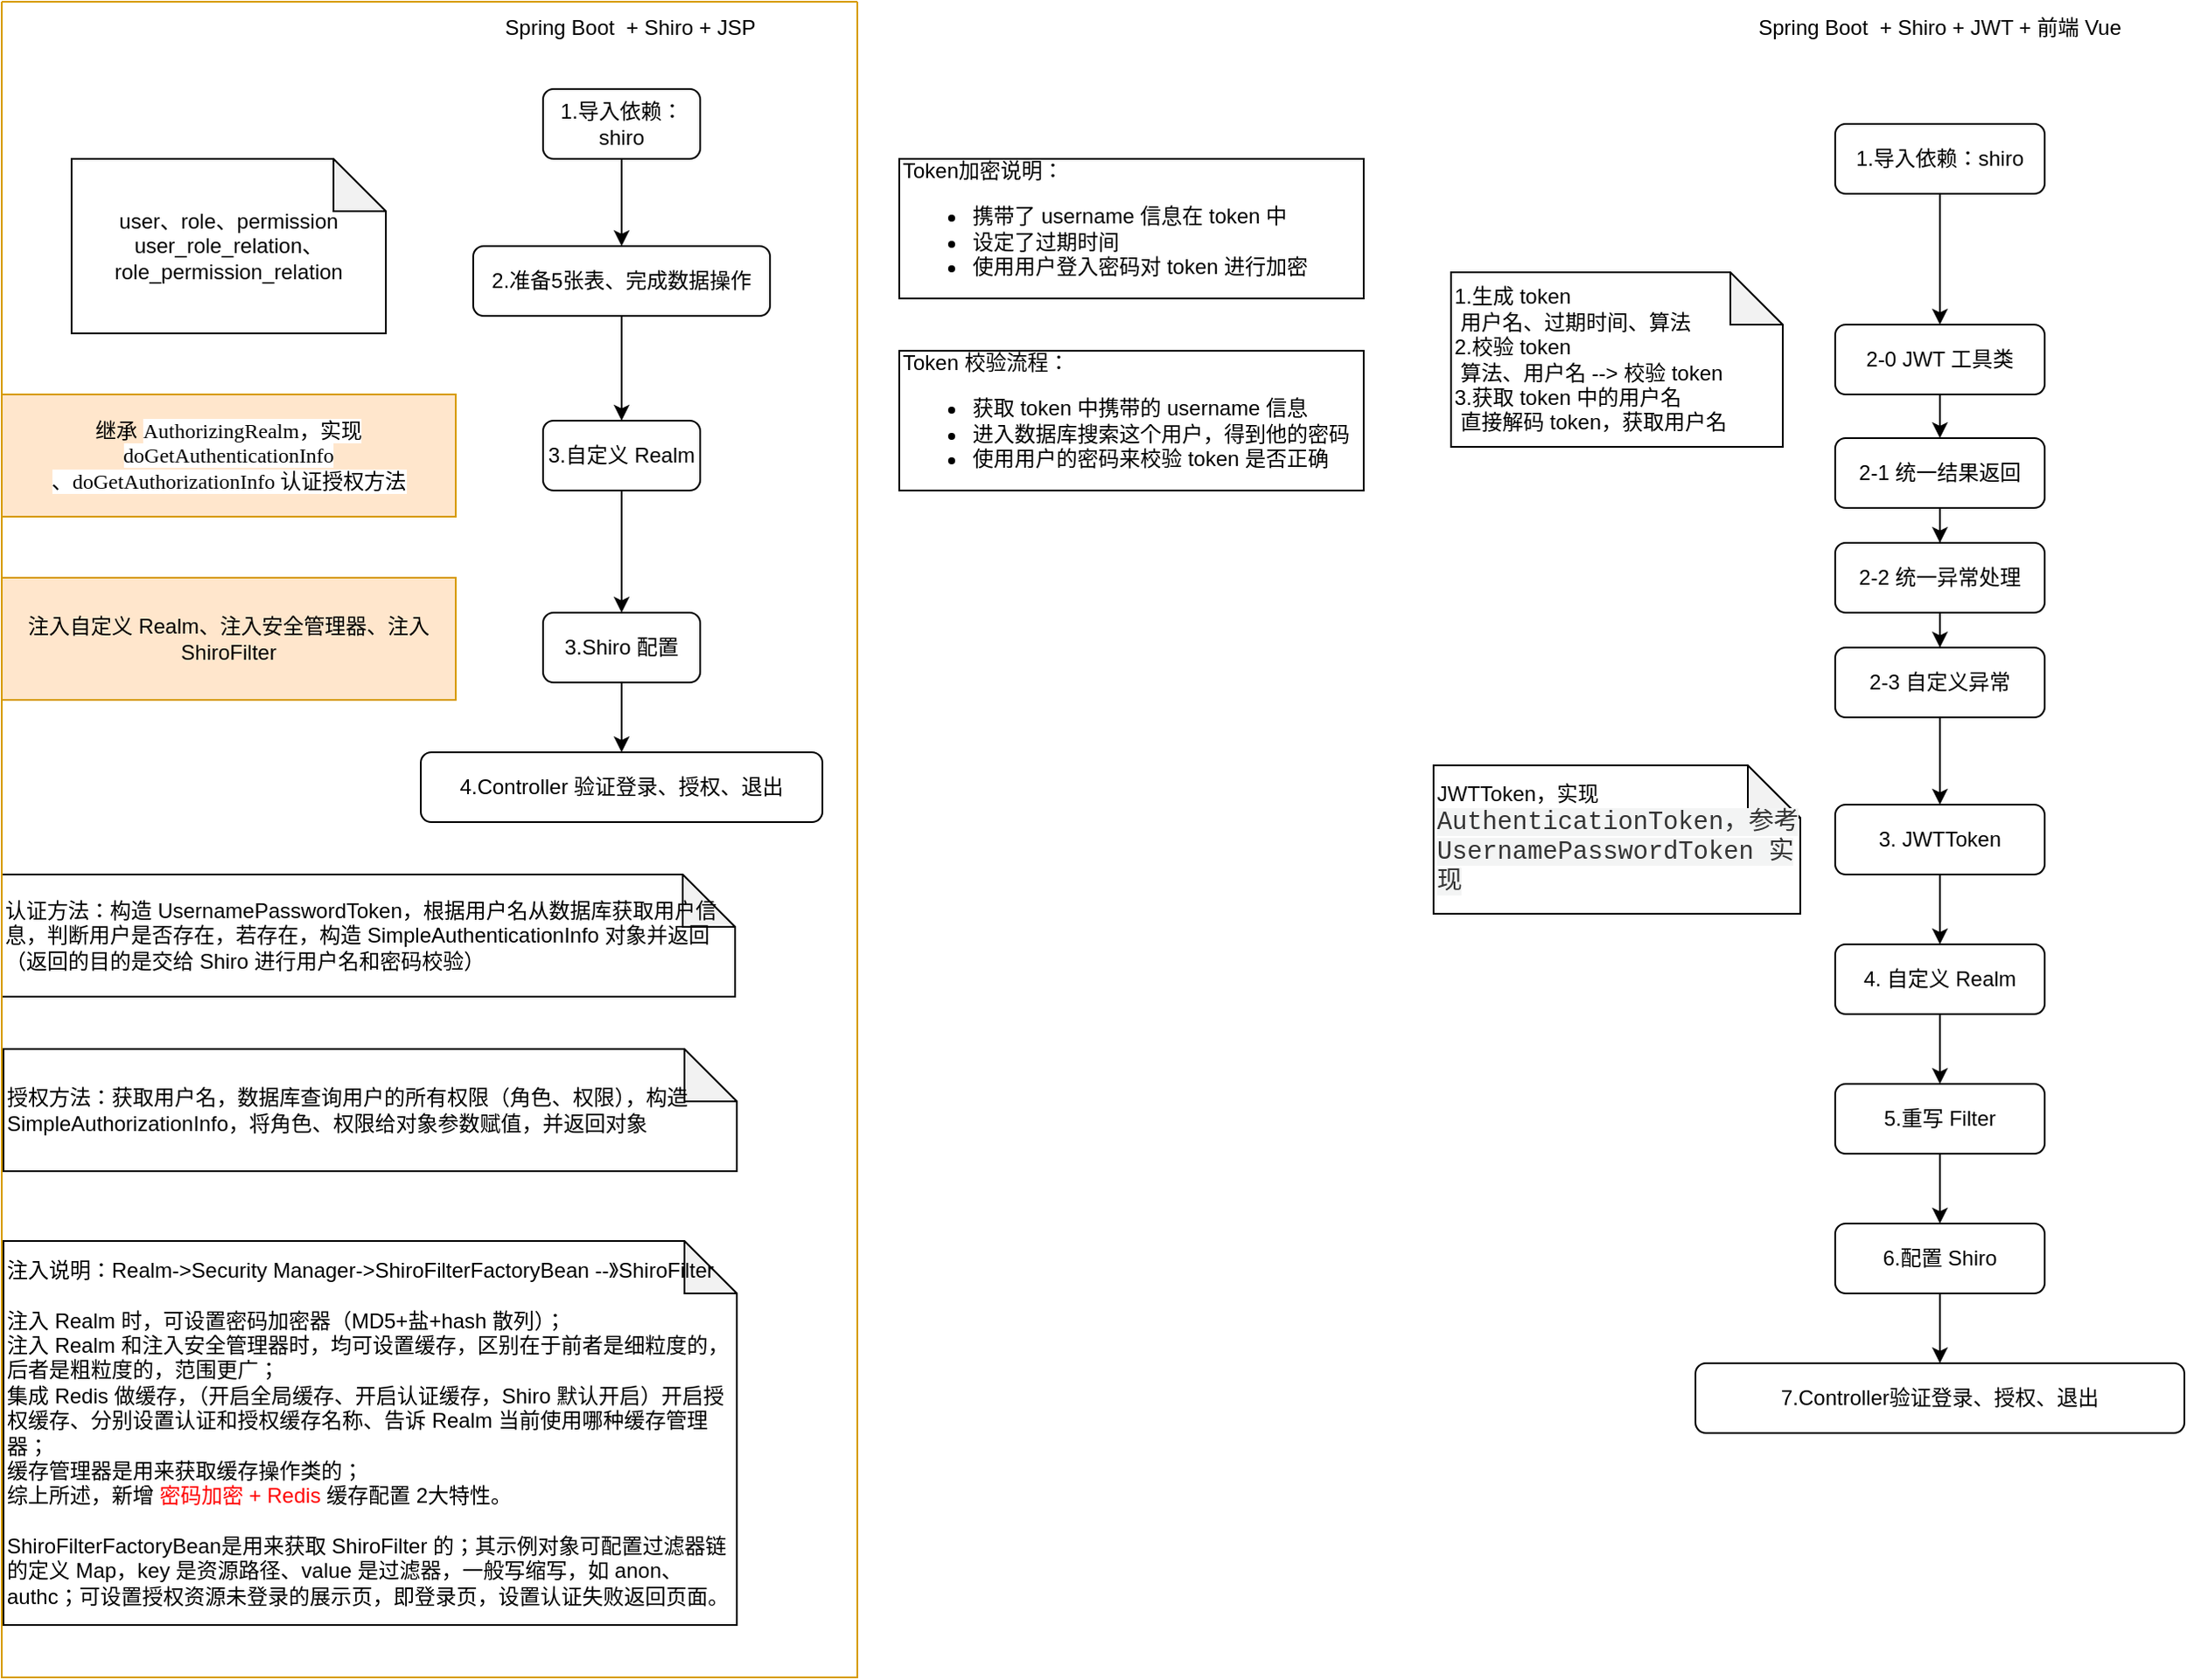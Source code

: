 <mxfile version="14.8.4" type="github">
  <diagram id="7-8bN6v-M_0XSG_AYW8F" name="Page-1">
    <mxGraphModel dx="1736" dy="526" grid="1" gridSize="10" guides="1" tooltips="1" connect="1" arrows="1" fold="1" page="1" pageScale="1" pageWidth="827" pageHeight="1169" math="0" shadow="0">
      <root>
        <mxCell id="0" />
        <mxCell id="1" parent="0" />
        <mxCell id="QgQib1zZA4WzbKAEES33-1" value="Spring Boot&amp;nbsp; + Shiro + JSP" style="text;html=1;strokeColor=none;fillColor=none;align=center;verticalAlign=middle;whiteSpace=wrap;rounded=0;" vertex="1" parent="1">
          <mxGeometry x="30" y="10" width="180" height="10" as="geometry" />
        </mxCell>
        <mxCell id="QgQib1zZA4WzbKAEES33-2" value="Spring Boot&amp;nbsp; + Shiro + JWT + 前端 Vue" style="text;html=1;strokeColor=none;fillColor=none;align=center;verticalAlign=middle;whiteSpace=wrap;rounded=0;" vertex="1" parent="1">
          <mxGeometry x="755" y="10" width="230" height="10" as="geometry" />
        </mxCell>
        <mxCell id="QgQib1zZA4WzbKAEES33-5" style="edgeStyle=orthogonalEdgeStyle;rounded=0;orthogonalLoop=1;jettySize=auto;html=1;" edge="1" parent="1" source="QgQib1zZA4WzbKAEES33-3" target="QgQib1zZA4WzbKAEES33-4">
          <mxGeometry relative="1" as="geometry" />
        </mxCell>
        <mxCell id="QgQib1zZA4WzbKAEES33-3" value="1.导入依赖：shiro" style="rounded=1;whiteSpace=wrap;html=1;" vertex="1" parent="1">
          <mxGeometry x="70" y="50" width="90" height="40" as="geometry" />
        </mxCell>
        <mxCell id="QgQib1zZA4WzbKAEES33-8" style="edgeStyle=orthogonalEdgeStyle;rounded=0;orthogonalLoop=1;jettySize=auto;html=1;" edge="1" parent="1" source="QgQib1zZA4WzbKAEES33-4" target="QgQib1zZA4WzbKAEES33-7">
          <mxGeometry relative="1" as="geometry" />
        </mxCell>
        <mxCell id="QgQib1zZA4WzbKAEES33-4" value="2.准备5张表、完成数据操作" style="rounded=1;whiteSpace=wrap;html=1;" vertex="1" parent="1">
          <mxGeometry x="30" y="140" width="170" height="40" as="geometry" />
        </mxCell>
        <mxCell id="QgQib1zZA4WzbKAEES33-6" value="继承&amp;nbsp;&lt;span style=&quot;background-color: rgb(255 , 255 , 255) ; font-family: &amp;#34;menlo&amp;#34; ; font-size: 9pt&quot;&gt;AuthorizingRealm，实现&lt;/span&gt;&lt;span style=&quot;font-family: &amp;#34;menlo&amp;#34; ; background-color: rgb(255 , 255 , 255)&quot;&gt;doGetAuthenticationInfo&lt;/span&gt;&lt;span style=&quot;background-color: rgb(255 , 255 , 255) ; font-family: &amp;#34;menlo&amp;#34; ; font-size: 9pt&quot;&gt;&lt;br&gt;、&lt;/span&gt;&lt;span style=&quot;background-color: rgb(255 , 255 , 255) ; font-family: &amp;#34;menlo&amp;#34; ; font-size: 9pt&quot;&gt;doGetAuthorizationInfo 认证授权方法&lt;/span&gt;" style="shape=note;whiteSpace=wrap;html=1;backgroundOutline=1;darkOpacity=0.05;size=0;fillColor=#ffe6cc;strokeColor=#d79b00;" vertex="1" parent="1">
          <mxGeometry x="-240" y="225" width="260" height="70" as="geometry" />
        </mxCell>
        <mxCell id="QgQib1zZA4WzbKAEES33-11" style="edgeStyle=orthogonalEdgeStyle;rounded=0;orthogonalLoop=1;jettySize=auto;html=1;" edge="1" parent="1" source="QgQib1zZA4WzbKAEES33-7" target="QgQib1zZA4WzbKAEES33-10">
          <mxGeometry relative="1" as="geometry" />
        </mxCell>
        <mxCell id="QgQib1zZA4WzbKAEES33-7" value="3.自定义 Realm" style="rounded=1;whiteSpace=wrap;html=1;" vertex="1" parent="1">
          <mxGeometry x="70" y="240" width="90" height="40" as="geometry" />
        </mxCell>
        <mxCell id="QgQib1zZA4WzbKAEES33-9" value="user、role、permission&lt;br&gt;user_role_relation、&lt;br&gt;role_permission_relation" style="shape=note;whiteSpace=wrap;html=1;backgroundOutline=1;darkOpacity=0.05;" vertex="1" parent="1">
          <mxGeometry x="-200" y="90" width="180" height="100" as="geometry" />
        </mxCell>
        <mxCell id="QgQib1zZA4WzbKAEES33-14" style="edgeStyle=orthogonalEdgeStyle;rounded=0;orthogonalLoop=1;jettySize=auto;html=1;" edge="1" parent="1" source="QgQib1zZA4WzbKAEES33-10" target="QgQib1zZA4WzbKAEES33-13">
          <mxGeometry relative="1" as="geometry" />
        </mxCell>
        <mxCell id="QgQib1zZA4WzbKAEES33-10" value="3.Shiro 配置" style="rounded=1;whiteSpace=wrap;html=1;" vertex="1" parent="1">
          <mxGeometry x="70" y="350" width="90" height="40" as="geometry" />
        </mxCell>
        <mxCell id="QgQib1zZA4WzbKAEES33-12" value="注入自定义 Realm、注入安全管理器、注入 ShiroFilter" style="shape=note;whiteSpace=wrap;html=1;backgroundOutline=1;darkOpacity=0.05;size=0;fillColor=#ffe6cc;strokeColor=#d79b00;" vertex="1" parent="1">
          <mxGeometry x="-240" y="330" width="260" height="70" as="geometry" />
        </mxCell>
        <mxCell id="QgQib1zZA4WzbKAEES33-13" value="4.Controller 验证登录、授权、退出" style="rounded=1;whiteSpace=wrap;html=1;" vertex="1" parent="1">
          <mxGeometry y="430" width="230" height="40" as="geometry" />
        </mxCell>
        <mxCell id="QgQib1zZA4WzbKAEES33-15" value="认证方法：构造 UsernamePasswordToken，根据用户名从数据库获取用户信息，判断用户是否存在，若存在，构造 SimpleAuthenticationInfo 对象并返回（返回的目的是交给 Shiro 进行用户名和密码校验）&lt;div style=&quot;text-align: justify&quot;&gt;&lt;/div&gt;" style="shape=note;whiteSpace=wrap;html=1;backgroundOutline=1;darkOpacity=0.05;align=left;" vertex="1" parent="1">
          <mxGeometry x="-240" y="500" width="420" height="70" as="geometry" />
        </mxCell>
        <mxCell id="QgQib1zZA4WzbKAEES33-16" value="授权方法：获取用户名，数据库查询用户的所有权限（角色、权限），构造 SimpleAuthorizationInfo，将角色、权限给对象参数赋值，并返回对象&lt;div style=&quot;text-align: justify&quot;&gt;&lt;/div&gt;" style="shape=note;whiteSpace=wrap;html=1;backgroundOutline=1;darkOpacity=0.05;align=left;" vertex="1" parent="1">
          <mxGeometry x="-239" y="600" width="420" height="70" as="geometry" />
        </mxCell>
        <mxCell id="QgQib1zZA4WzbKAEES33-18" value="注入说明：Realm-&amp;gt;Security Manager-&amp;gt;ShiroFilterFactoryBean --》ShiroFilter&lt;br&gt;&lt;br&gt;注入 Realm 时，可设置密码加密器（MD5+盐+hash 散列）；&lt;br&gt;注入 Realm 和注入安全管理器时，均可设置缓存，区别在于前者是细粒度的，后者是粗粒度的，范围更广；&lt;br&gt;集成 Redis 做缓存，（开启全局缓存、开启认证缓存，Shiro 默认开启）开启授权缓存、分别设置认证和授权缓存名称、告诉 Realm 当前使用哪种缓存管理器；&lt;br&gt;缓存管理器是用来获取缓存操作类的；&lt;br&gt;综上所述，新增 &lt;font color=&quot;#ff0000&quot;&gt;密码加密 + Redis&lt;/font&gt; 缓存配置 2大特性。&lt;br&gt;&lt;br&gt;ShiroFilterFactoryBean是用来获取 ShiroFilter 的；其示例对象可配置过滤器链的定义 Map，key 是资源路径、value 是过滤器，一般写缩写，如 anon、authc；可设置授权资源未登录的展示页，即登录页，设置认证失败返回页面。&lt;br&gt;&lt;div style=&quot;text-align: justify&quot;&gt;&lt;/div&gt;" style="shape=note;whiteSpace=wrap;html=1;backgroundOutline=1;darkOpacity=0.05;align=left;" vertex="1" parent="1">
          <mxGeometry x="-239" y="710" width="420" height="220" as="geometry" />
        </mxCell>
        <mxCell id="QgQib1zZA4WzbKAEES33-19" value="" style="swimlane;startSize=0;fillColor=#ffe6cc;strokeColor=#d79b00;" vertex="1" parent="1">
          <mxGeometry x="-240" width="490" height="960" as="geometry" />
        </mxCell>
        <mxCell id="QgQib1zZA4WzbKAEES33-21" value="Token加密说明：&lt;br&gt;&lt;ul&gt;&lt;li&gt;携带了 username 信息在 token 中&lt;/li&gt;&lt;li&gt;设定了过期时间&lt;/li&gt;&lt;li&gt;使用用户登入密码对 token 进行加密&lt;/li&gt;&lt;/ul&gt;" style="rounded=0;whiteSpace=wrap;html=1;align=left;" vertex="1" parent="1">
          <mxGeometry x="274" y="90" width="266" height="80" as="geometry" />
        </mxCell>
        <mxCell id="QgQib1zZA4WzbKAEES33-22" value="Token 校验流程：&lt;br&gt;&lt;ul&gt;&lt;li&gt;获取 token 中携带的 username 信息&lt;/li&gt;&lt;li&gt;进入数据库搜索这个用户，得到他的密码&lt;/li&gt;&lt;li&gt;使用用户的密码来校验 token 是否正确&lt;/li&gt;&lt;/ul&gt;" style="rounded=0;whiteSpace=wrap;html=1;align=left;" vertex="1" parent="1">
          <mxGeometry x="274" y="200" width="266" height="80" as="geometry" />
        </mxCell>
        <mxCell id="QgQib1zZA4WzbKAEES33-29" style="edgeStyle=orthogonalEdgeStyle;rounded=0;orthogonalLoop=1;jettySize=auto;html=1;" edge="1" parent="1" source="QgQib1zZA4WzbKAEES33-23" target="QgQib1zZA4WzbKAEES33-28">
          <mxGeometry relative="1" as="geometry" />
        </mxCell>
        <mxCell id="QgQib1zZA4WzbKAEES33-23" value="2-0 JWT 工具类" style="rounded=1;whiteSpace=wrap;html=1;" vertex="1" parent="1">
          <mxGeometry x="810" y="185" width="120" height="40" as="geometry" />
        </mxCell>
        <mxCell id="QgQib1zZA4WzbKAEES33-24" value="1.生成 token&lt;br&gt;&lt;span style=&quot;white-space: pre&quot;&gt;	&lt;/span&gt;用户名、过期时间、算法&lt;br&gt;2.校验 token&lt;br&gt;&lt;span style=&quot;white-space: pre&quot;&gt;	&lt;/span&gt;算法、用户名 --&amp;gt; 校验 token&lt;br&gt;3.获取 token 中的用户名&lt;br&gt;&lt;span style=&quot;white-space: pre&quot;&gt;	&lt;/span&gt;直接解码 token，获取用户名" style="shape=note;whiteSpace=wrap;html=1;backgroundOutline=1;darkOpacity=0.05;align=left;" vertex="1" parent="1">
          <mxGeometry x="590" y="155" width="190" height="100" as="geometry" />
        </mxCell>
        <mxCell id="QgQib1zZA4WzbKAEES33-27" style="edgeStyle=orthogonalEdgeStyle;rounded=0;orthogonalLoop=1;jettySize=auto;html=1;entryX=0.5;entryY=0;entryDx=0;entryDy=0;" edge="1" parent="1" source="QgQib1zZA4WzbKAEES33-26" target="QgQib1zZA4WzbKAEES33-23">
          <mxGeometry relative="1" as="geometry" />
        </mxCell>
        <mxCell id="QgQib1zZA4WzbKAEES33-26" value="1.导入依赖：shiro" style="rounded=1;whiteSpace=wrap;html=1;" vertex="1" parent="1">
          <mxGeometry x="810" y="70" width="120" height="40" as="geometry" />
        </mxCell>
        <mxCell id="QgQib1zZA4WzbKAEES33-31" style="edgeStyle=orthogonalEdgeStyle;rounded=0;orthogonalLoop=1;jettySize=auto;html=1;" edge="1" parent="1" source="QgQib1zZA4WzbKAEES33-28" target="QgQib1zZA4WzbKAEES33-30">
          <mxGeometry relative="1" as="geometry" />
        </mxCell>
        <mxCell id="QgQib1zZA4WzbKAEES33-28" value="2-1 统一结果返回" style="rounded=1;whiteSpace=wrap;html=1;" vertex="1" parent="1">
          <mxGeometry x="810" y="250" width="120" height="40" as="geometry" />
        </mxCell>
        <mxCell id="QgQib1zZA4WzbKAEES33-33" style="edgeStyle=orthogonalEdgeStyle;rounded=0;orthogonalLoop=1;jettySize=auto;html=1;" edge="1" parent="1" source="QgQib1zZA4WzbKAEES33-30" target="QgQib1zZA4WzbKAEES33-32">
          <mxGeometry relative="1" as="geometry" />
        </mxCell>
        <mxCell id="QgQib1zZA4WzbKAEES33-30" value="2-2 统一异常处理" style="rounded=1;whiteSpace=wrap;html=1;" vertex="1" parent="1">
          <mxGeometry x="810" y="310" width="120" height="40" as="geometry" />
        </mxCell>
        <mxCell id="QgQib1zZA4WzbKAEES33-36" style="edgeStyle=orthogonalEdgeStyle;rounded=0;orthogonalLoop=1;jettySize=auto;html=1;exitX=0.5;exitY=1;exitDx=0;exitDy=0;" edge="1" parent="1" source="QgQib1zZA4WzbKAEES33-32" target="QgQib1zZA4WzbKAEES33-35">
          <mxGeometry relative="1" as="geometry" />
        </mxCell>
        <mxCell id="QgQib1zZA4WzbKAEES33-32" value="2-3 自定义异常" style="rounded=1;whiteSpace=wrap;html=1;" vertex="1" parent="1">
          <mxGeometry x="810" y="370" width="120" height="40" as="geometry" />
        </mxCell>
        <mxCell id="QgQib1zZA4WzbKAEES33-38" style="edgeStyle=orthogonalEdgeStyle;rounded=0;orthogonalLoop=1;jettySize=auto;html=1;" edge="1" parent="1" source="QgQib1zZA4WzbKAEES33-35" target="QgQib1zZA4WzbKAEES33-37">
          <mxGeometry relative="1" as="geometry" />
        </mxCell>
        <mxCell id="QgQib1zZA4WzbKAEES33-35" value="3. JWTToken" style="rounded=1;whiteSpace=wrap;html=1;" vertex="1" parent="1">
          <mxGeometry x="810" y="460" width="120" height="40" as="geometry" />
        </mxCell>
        <mxCell id="QgQib1zZA4WzbKAEES33-40" style="edgeStyle=orthogonalEdgeStyle;rounded=0;orthogonalLoop=1;jettySize=auto;html=1;" edge="1" parent="1" source="QgQib1zZA4WzbKAEES33-37" target="QgQib1zZA4WzbKAEES33-39">
          <mxGeometry relative="1" as="geometry" />
        </mxCell>
        <mxCell id="QgQib1zZA4WzbKAEES33-37" value="4. 自定义 Realm" style="rounded=1;whiteSpace=wrap;html=1;" vertex="1" parent="1">
          <mxGeometry x="810" y="540" width="120" height="40" as="geometry" />
        </mxCell>
        <mxCell id="QgQib1zZA4WzbKAEES33-42" style="edgeStyle=orthogonalEdgeStyle;rounded=0;orthogonalLoop=1;jettySize=auto;html=1;" edge="1" parent="1" source="QgQib1zZA4WzbKAEES33-39" target="QgQib1zZA4WzbKAEES33-41">
          <mxGeometry relative="1" as="geometry" />
        </mxCell>
        <mxCell id="QgQib1zZA4WzbKAEES33-39" value="5.重写 Filter" style="rounded=1;whiteSpace=wrap;html=1;" vertex="1" parent="1">
          <mxGeometry x="810" y="620" width="120" height="40" as="geometry" />
        </mxCell>
        <mxCell id="QgQib1zZA4WzbKAEES33-44" style="edgeStyle=orthogonalEdgeStyle;rounded=0;orthogonalLoop=1;jettySize=auto;html=1;" edge="1" parent="1" source="QgQib1zZA4WzbKAEES33-41" target="QgQib1zZA4WzbKAEES33-43">
          <mxGeometry relative="1" as="geometry" />
        </mxCell>
        <mxCell id="QgQib1zZA4WzbKAEES33-41" value="6.配置 Shiro" style="rounded=1;whiteSpace=wrap;html=1;" vertex="1" parent="1">
          <mxGeometry x="810" y="700" width="120" height="40" as="geometry" />
        </mxCell>
        <mxCell id="QgQib1zZA4WzbKAEES33-43" value="7.Controller验证登录、授权、退出" style="rounded=1;whiteSpace=wrap;html=1;" vertex="1" parent="1">
          <mxGeometry x="730" y="780" width="280" height="40" as="geometry" />
        </mxCell>
        <mxCell id="QgQib1zZA4WzbKAEES33-45" value="JWTToken，实现&lt;span style=&quot;color: rgb(51 , 51 , 51) ; font-family: &amp;#34;lucida console&amp;#34; , &amp;#34;consolas&amp;#34; , &amp;#34;courier&amp;#34; , monospace ; font-size: 14.4px ; background-color: rgb(243 , 244 , 244)&quot;&gt;AuthenticationToken，参考 UsernamePasswordToken 实现&lt;/span&gt;" style="shape=note;whiteSpace=wrap;html=1;backgroundOutline=1;darkOpacity=0.05;align=left;" vertex="1" parent="1">
          <mxGeometry x="580" y="437.5" width="210" height="85" as="geometry" />
        </mxCell>
      </root>
    </mxGraphModel>
  </diagram>
</mxfile>
